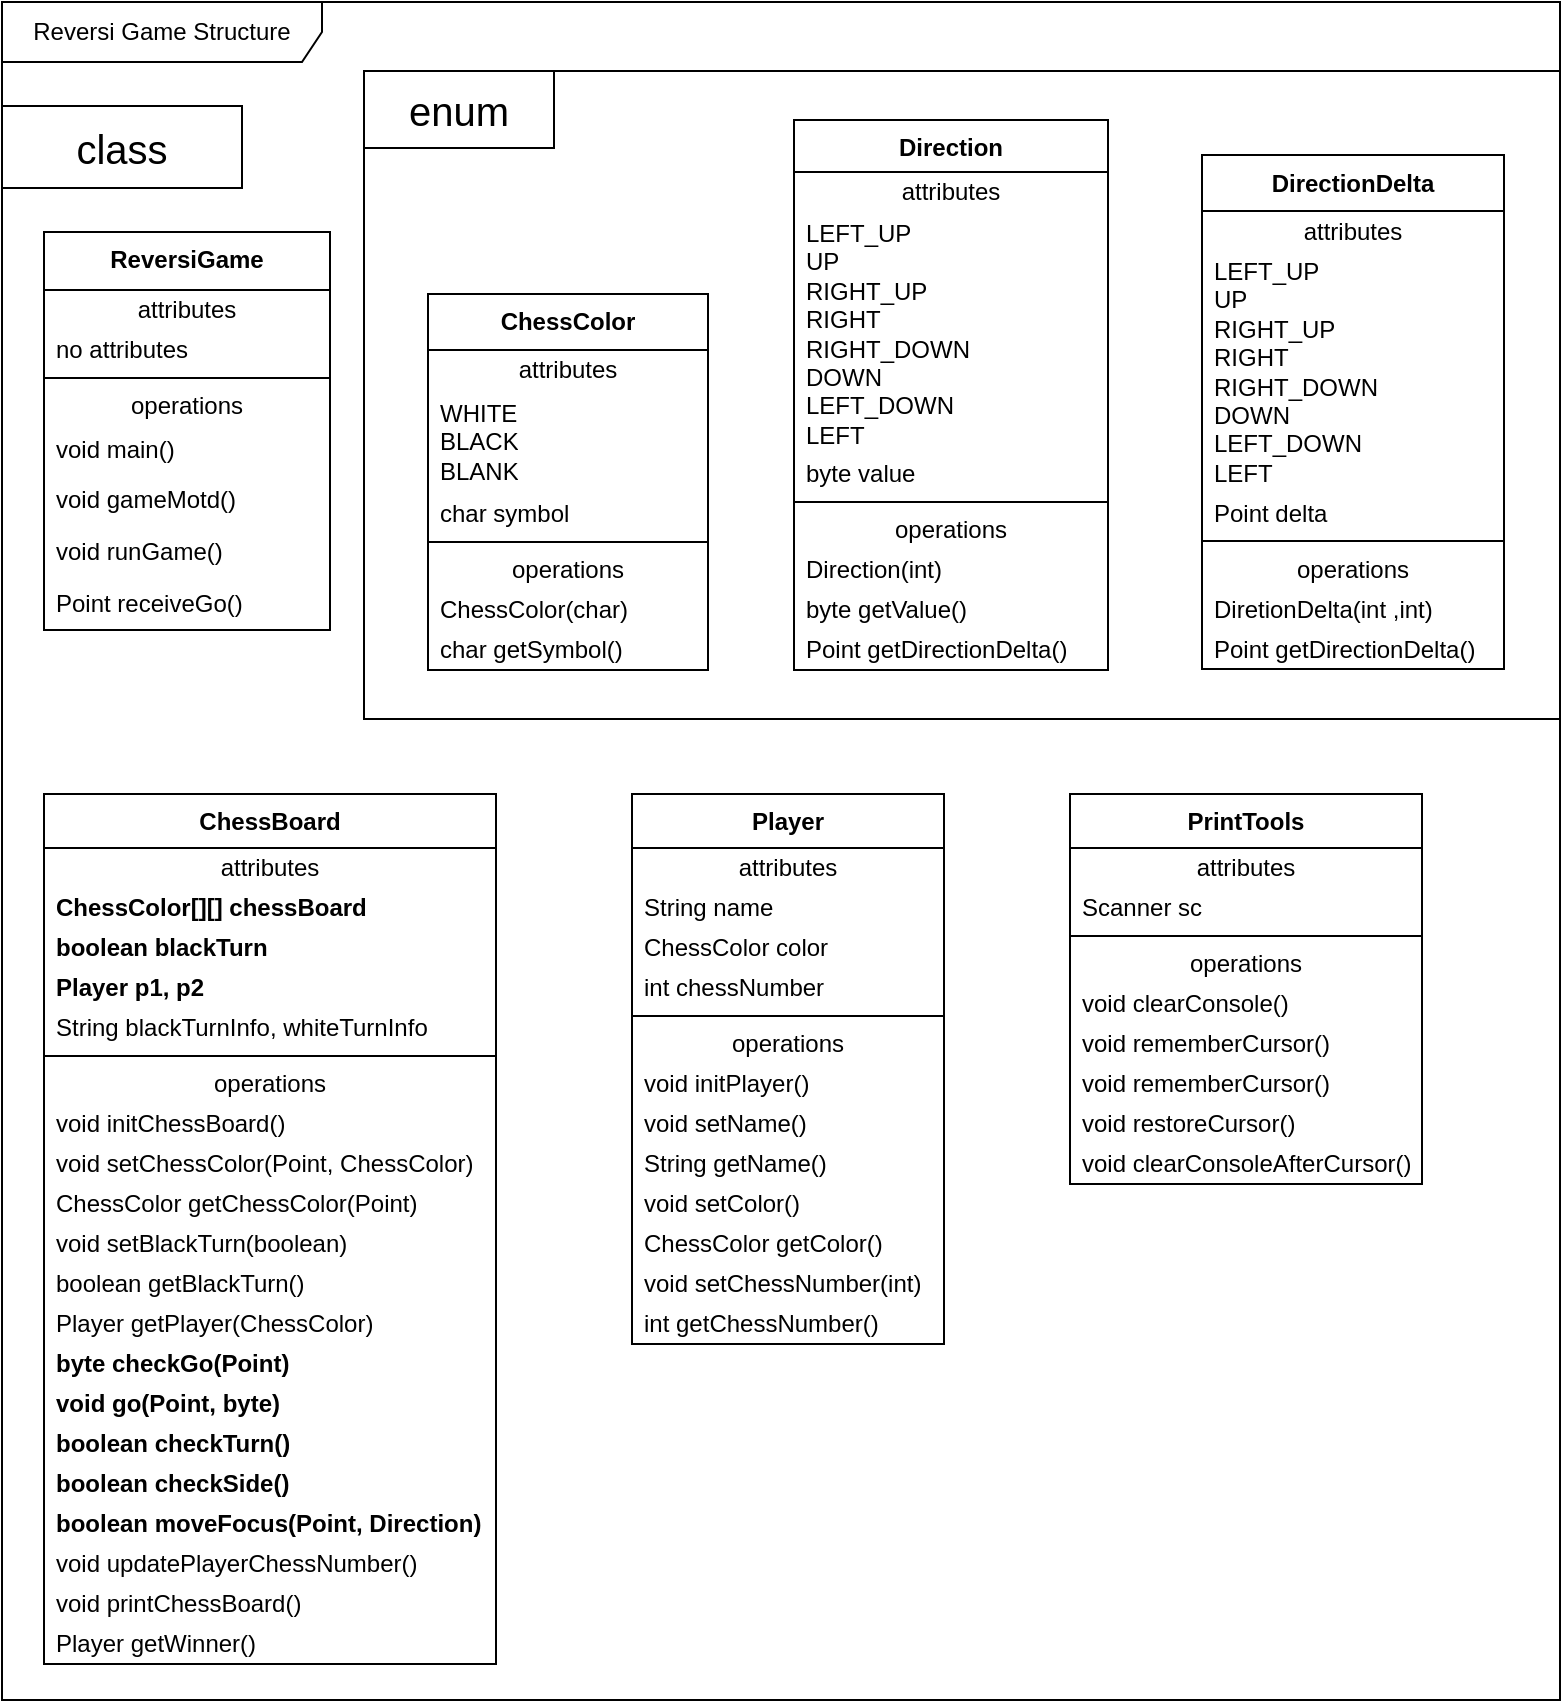 <mxfile>
    <diagram id="0vtlXx9JKqFsAMUlSWwV" name="第 1 页">
        <mxGraphModel dx="697" dy="662" grid="0" gridSize="10" guides="1" tooltips="1" connect="1" arrows="1" fold="1" page="1" pageScale="1" pageWidth="827" pageHeight="1169" background="#ffffff" math="0" shadow="0">
            <root>
                <mxCell id="0"/>
                <mxCell id="1" parent="0"/>
                <mxCell id="2" value="Reversi Game Structure" style="shape=umlFrame;whiteSpace=wrap;html=1;pointerEvents=0;recursiveResize=0;container=1;collapsible=0;width=160;gradientColor=none;labelBackgroundColor=default;" parent="1" vertex="1">
                    <mxGeometry x="22" y="28" width="779" height="849" as="geometry"/>
                </mxCell>
                <mxCell id="3" value="&lt;b&gt;ReversiGame&lt;/b&gt;&lt;div&gt;&lt;br&gt;&lt;/div&gt;" style="swimlane;fontStyle=0;align=center;verticalAlign=top;childLayout=stackLayout;horizontal=1;startSize=29;horizontalStack=0;resizeParent=1;resizeParentMax=0;resizeLast=0;collapsible=0;marginBottom=0;html=1;whiteSpace=wrap;" parent="2" vertex="1">
                    <mxGeometry x="21" y="115" width="143" height="199" as="geometry"/>
                </mxCell>
                <mxCell id="4" value="attributes" style="text;html=1;strokeColor=none;fillColor=none;align=center;verticalAlign=middle;spacingLeft=4;spacingRight=4;overflow=hidden;rotatable=0;points=[[0,0.5],[1,0.5]];portConstraint=eastwest;whiteSpace=wrap;" parent="3" vertex="1">
                    <mxGeometry y="29" width="143" height="20" as="geometry"/>
                </mxCell>
                <mxCell id="5" value="no attributes" style="text;html=1;strokeColor=none;fillColor=none;align=left;verticalAlign=middle;spacingLeft=4;spacingRight=4;overflow=hidden;rotatable=0;points=[[0,0.5],[1,0.5]];portConstraint=eastwest;whiteSpace=wrap;" parent="3" vertex="1">
                    <mxGeometry y="49" width="143" height="20" as="geometry"/>
                </mxCell>
                <mxCell id="8" value="" style="line;strokeWidth=1;fillColor=none;align=left;verticalAlign=middle;spacingTop=-1;spacingLeft=3;spacingRight=3;rotatable=0;labelPosition=right;points=[];portConstraint=eastwest;" parent="3" vertex="1">
                    <mxGeometry y="69" width="143" height="8" as="geometry"/>
                </mxCell>
                <mxCell id="9" value="operations" style="text;html=1;strokeColor=none;fillColor=none;align=center;verticalAlign=middle;spacingLeft=4;spacingRight=4;overflow=hidden;rotatable=0;points=[[0,0.5],[1,0.5]];portConstraint=eastwest;whiteSpace=wrap;" parent="3" vertex="1">
                    <mxGeometry y="77" width="143" height="20" as="geometry"/>
                </mxCell>
                <mxCell id="10" value="void main()" style="text;html=1;strokeColor=none;fillColor=none;align=left;verticalAlign=middle;spacingLeft=4;spacingRight=4;overflow=hidden;rotatable=0;points=[[0,0.5],[1,0.5]];portConstraint=eastwest;whiteSpace=wrap;" parent="3" vertex="1">
                    <mxGeometry y="97" width="143" height="24" as="geometry"/>
                </mxCell>
                <mxCell id="44" value="void gameMotd()" style="text;html=1;strokeColor=none;fillColor=none;align=left;verticalAlign=middle;spacingLeft=4;spacingRight=4;overflow=hidden;rotatable=0;points=[[0,0.5],[1,0.5]];portConstraint=eastwest;whiteSpace=wrap;" parent="3" vertex="1">
                    <mxGeometry y="121" width="143" height="26" as="geometry"/>
                </mxCell>
                <mxCell id="48" value="void runGame()" style="text;html=1;strokeColor=none;fillColor=none;align=left;verticalAlign=middle;spacingLeft=4;spacingRight=4;overflow=hidden;rotatable=0;points=[[0,0.5],[1,0.5]];portConstraint=eastwest;whiteSpace=wrap;" parent="3" vertex="1">
                    <mxGeometry y="147" width="143" height="26" as="geometry"/>
                </mxCell>
                <mxCell id="49" value="Point receiveGo()" style="text;html=1;strokeColor=none;fillColor=none;align=left;verticalAlign=middle;spacingLeft=4;spacingRight=4;overflow=hidden;rotatable=0;points=[[0,0.5],[1,0.5]];portConstraint=eastwest;whiteSpace=wrap;" parent="3" vertex="1">
                    <mxGeometry y="173" width="143" height="26" as="geometry"/>
                </mxCell>
                <mxCell id="79" value="" style="rounded=0;whiteSpace=wrap;html=1;" parent="2" vertex="1">
                    <mxGeometry x="181" y="34.5" width="598" height="324" as="geometry"/>
                </mxCell>
                <mxCell id="50" value="&lt;b&gt;ChessColor&lt;/b&gt;&lt;div&gt;&lt;br/&gt;&lt;/div&gt;" style="swimlane;fontStyle=0;align=center;verticalAlign=top;childLayout=stackLayout;horizontal=1;startSize=28;horizontalStack=0;resizeParent=1;resizeParentMax=0;resizeLast=0;collapsible=0;marginBottom=0;html=1;whiteSpace=wrap;" parent="2" vertex="1">
                    <mxGeometry x="213" y="146" width="140" height="188" as="geometry"/>
                </mxCell>
                <mxCell id="51" value="attributes" style="text;html=1;strokeColor=none;fillColor=none;align=center;verticalAlign=middle;spacingLeft=4;spacingRight=4;overflow=hidden;rotatable=0;points=[[0,0.5],[1,0.5]];portConstraint=eastwest;whiteSpace=wrap;" parent="50" vertex="1">
                    <mxGeometry y="28" width="140" height="20" as="geometry"/>
                </mxCell>
                <mxCell id="52" value="WHITE&lt;div&gt;BLACK&lt;/div&gt;&lt;div&gt;BLANK&lt;/div&gt;" style="text;html=1;strokeColor=none;fillColor=none;align=left;verticalAlign=middle;spacingLeft=4;spacingRight=4;overflow=hidden;rotatable=0;points=[[0,0.5],[1,0.5]];portConstraint=eastwest;whiteSpace=wrap;" parent="50" vertex="1">
                    <mxGeometry y="48" width="140" height="52" as="geometry"/>
                </mxCell>
                <mxCell id="54" value="char symbol" style="text;html=1;strokeColor=none;fillColor=none;align=left;verticalAlign=middle;spacingLeft=4;spacingRight=4;overflow=hidden;rotatable=0;points=[[0,0.5],[1,0.5]];portConstraint=eastwest;whiteSpace=wrap;" parent="50" vertex="1">
                    <mxGeometry y="100" width="140" height="20" as="geometry"/>
                </mxCell>
                <mxCell id="55" value="" style="line;strokeWidth=1;fillColor=none;align=left;verticalAlign=middle;spacingTop=-1;spacingLeft=3;spacingRight=3;rotatable=0;labelPosition=right;points=[];portConstraint=eastwest;" parent="50" vertex="1">
                    <mxGeometry y="120" width="140" height="8" as="geometry"/>
                </mxCell>
                <mxCell id="56" value="operations" style="text;html=1;strokeColor=none;fillColor=none;align=center;verticalAlign=middle;spacingLeft=4;spacingRight=4;overflow=hidden;rotatable=0;points=[[0,0.5],[1,0.5]];portConstraint=eastwest;whiteSpace=wrap;" parent="50" vertex="1">
                    <mxGeometry y="128" width="140" height="20" as="geometry"/>
                </mxCell>
                <mxCell id="57" value="ChessColor(char)" style="text;html=1;strokeColor=none;fillColor=none;align=left;verticalAlign=middle;spacingLeft=4;spacingRight=4;overflow=hidden;rotatable=0;points=[[0,0.5],[1,0.5]];portConstraint=eastwest;whiteSpace=wrap;" parent="50" vertex="1">
                    <mxGeometry y="148" width="140" height="20" as="geometry"/>
                </mxCell>
                <mxCell id="58" value="char getSymbol()" style="text;html=1;strokeColor=none;fillColor=none;align=left;verticalAlign=middle;spacingLeft=4;spacingRight=4;overflow=hidden;rotatable=0;points=[[0,0.5],[1,0.5]];portConstraint=eastwest;whiteSpace=wrap;" parent="50" vertex="1">
                    <mxGeometry y="168" width="140" height="20" as="geometry"/>
                </mxCell>
                <mxCell id="59" value="&lt;b&gt;Direction&lt;/b&gt;" style="swimlane;fontStyle=0;align=center;verticalAlign=top;childLayout=stackLayout;horizontal=1;startSize=26;horizontalStack=0;resizeParent=1;resizeParentMax=0;resizeLast=0;collapsible=0;marginBottom=0;html=1;whiteSpace=wrap;" parent="2" vertex="1">
                    <mxGeometry x="396" y="59" width="157" height="275" as="geometry"/>
                </mxCell>
                <mxCell id="60" value="attributes" style="text;html=1;strokeColor=none;fillColor=none;align=center;verticalAlign=middle;spacingLeft=4;spacingRight=4;overflow=hidden;rotatable=0;points=[[0,0.5],[1,0.5]];portConstraint=eastwest;whiteSpace=wrap;" parent="59" vertex="1">
                    <mxGeometry y="26" width="157" height="20" as="geometry"/>
                </mxCell>
                <mxCell id="61" value="LEFT_UP&lt;div&gt;UP&lt;/div&gt;&lt;div&gt;RIGHT_UP&lt;/div&gt;&lt;div&gt;RIGHT&lt;br&gt;RIGHT_DOWN&lt;br&gt;DOWN&lt;br&gt;LEFT_DOWN&lt;br&gt;LEFT&lt;/div&gt;" style="text;html=1;strokeColor=none;fillColor=none;align=left;verticalAlign=middle;spacingLeft=4;spacingRight=4;overflow=hidden;rotatable=0;points=[[0,0.5],[1,0.5]];portConstraint=eastwest;whiteSpace=wrap;" parent="59" vertex="1">
                    <mxGeometry y="46" width="157" height="121" as="geometry"/>
                </mxCell>
                <mxCell id="63" value="byte value" style="text;html=1;strokeColor=none;fillColor=none;align=left;verticalAlign=middle;spacingLeft=4;spacingRight=4;overflow=hidden;rotatable=0;points=[[0,0.5],[1,0.5]];portConstraint=eastwest;whiteSpace=wrap;" parent="59" vertex="1">
                    <mxGeometry y="167" width="157" height="20" as="geometry"/>
                </mxCell>
                <mxCell id="64" value="" style="line;strokeWidth=1;fillColor=none;align=left;verticalAlign=middle;spacingTop=-1;spacingLeft=3;spacingRight=3;rotatable=0;labelPosition=right;points=[];portConstraint=eastwest;" parent="59" vertex="1">
                    <mxGeometry y="187" width="157" height="8" as="geometry"/>
                </mxCell>
                <mxCell id="65" value="operations" style="text;html=1;strokeColor=none;fillColor=none;align=center;verticalAlign=middle;spacingLeft=4;spacingRight=4;overflow=hidden;rotatable=0;points=[[0,0.5],[1,0.5]];portConstraint=eastwest;whiteSpace=wrap;" parent="59" vertex="1">
                    <mxGeometry y="195" width="157" height="20" as="geometry"/>
                </mxCell>
                <mxCell id="66" value="Direction(int)" style="text;html=1;strokeColor=none;fillColor=none;align=left;verticalAlign=middle;spacingLeft=4;spacingRight=4;overflow=hidden;rotatable=0;points=[[0,0.5],[1,0.5]];portConstraint=eastwest;whiteSpace=wrap;" parent="59" vertex="1">
                    <mxGeometry y="215" width="157" height="20" as="geometry"/>
                </mxCell>
                <mxCell id="67" value="byte getValue()" style="text;html=1;strokeColor=none;fillColor=none;align=left;verticalAlign=middle;spacingLeft=4;spacingRight=4;overflow=hidden;rotatable=0;points=[[0,0.5],[1,0.5]];portConstraint=eastwest;whiteSpace=wrap;" parent="59" vertex="1">
                    <mxGeometry y="235" width="157" height="20" as="geometry"/>
                </mxCell>
                <mxCell id="68" value="Point getDirectionDelta()" style="text;html=1;strokeColor=none;fillColor=none;align=left;verticalAlign=middle;spacingLeft=4;spacingRight=4;overflow=hidden;rotatable=0;points=[[0,0.5],[1,0.5]];portConstraint=eastwest;whiteSpace=wrap;" parent="59" vertex="1">
                    <mxGeometry y="255" width="157" height="20" as="geometry"/>
                </mxCell>
                <mxCell id="69" value="&lt;span&gt;&lt;b&gt;DirectionDelta&lt;/b&gt;&lt;/span&gt;" style="swimlane;fontStyle=0;align=center;verticalAlign=top;childLayout=stackLayout;horizontal=1;startSize=28;horizontalStack=0;resizeParent=1;resizeParentMax=0;resizeLast=0;collapsible=0;marginBottom=0;html=1;whiteSpace=wrap;" parent="2" vertex="1">
                    <mxGeometry x="600" y="76.5" width="151" height="257" as="geometry"/>
                </mxCell>
                <mxCell id="70" value="attributes" style="text;html=1;strokeColor=none;fillColor=none;align=center;verticalAlign=middle;spacingLeft=4;spacingRight=4;overflow=hidden;rotatable=0;points=[[0,0.5],[1,0.5]];portConstraint=eastwest;whiteSpace=wrap;" parent="69" vertex="1">
                    <mxGeometry y="28" width="151" height="20" as="geometry"/>
                </mxCell>
                <mxCell id="77" value="LEFT_UP&lt;div&gt;UP&lt;/div&gt;&lt;div&gt;RIGHT_UP&lt;/div&gt;&lt;div&gt;RIGHT&lt;br&gt;RIGHT_DOWN&lt;br&gt;DOWN&lt;br&gt;LEFT_DOWN&lt;br&gt;LEFT&lt;/div&gt;" style="text;html=1;strokeColor=none;fillColor=none;align=left;verticalAlign=middle;spacingLeft=4;spacingRight=4;overflow=hidden;rotatable=0;points=[[0,0.5],[1,0.5]];portConstraint=eastwest;whiteSpace=wrap;" parent="69" vertex="1">
                    <mxGeometry y="48" width="151" height="121" as="geometry"/>
                </mxCell>
                <mxCell id="73" value="Point delta" style="text;html=1;strokeColor=none;fillColor=none;align=left;verticalAlign=middle;spacingLeft=4;spacingRight=4;overflow=hidden;rotatable=0;points=[[0,0.5],[1,0.5]];portConstraint=eastwest;whiteSpace=wrap;" parent="69" vertex="1">
                    <mxGeometry y="169" width="151" height="20" as="geometry"/>
                </mxCell>
                <mxCell id="74" value="" style="line;strokeWidth=1;fillColor=none;align=left;verticalAlign=middle;spacingTop=-1;spacingLeft=3;spacingRight=3;rotatable=0;labelPosition=right;points=[];portConstraint=eastwest;" parent="69" vertex="1">
                    <mxGeometry y="189" width="151" height="8" as="geometry"/>
                </mxCell>
                <mxCell id="75" value="operations" style="text;html=1;strokeColor=none;fillColor=none;align=center;verticalAlign=middle;spacingLeft=4;spacingRight=4;overflow=hidden;rotatable=0;points=[[0,0.5],[1,0.5]];portConstraint=eastwest;whiteSpace=wrap;" parent="69" vertex="1">
                    <mxGeometry y="197" width="151" height="20" as="geometry"/>
                </mxCell>
                <mxCell id="76" value="DiretionDelta(int ,int)" style="text;html=1;strokeColor=none;fillColor=none;align=left;verticalAlign=middle;spacingLeft=4;spacingRight=4;overflow=hidden;rotatable=0;points=[[0,0.5],[1,0.5]];portConstraint=eastwest;whiteSpace=wrap;" parent="69" vertex="1">
                    <mxGeometry y="217" width="151" height="20" as="geometry"/>
                </mxCell>
                <mxCell id="78" value="Point getDirectionDelta()" style="text;html=1;strokeColor=none;fillColor=none;align=left;verticalAlign=middle;spacingLeft=4;spacingRight=4;overflow=hidden;rotatable=0;points=[[0,0.5],[1,0.5]];portConstraint=eastwest;whiteSpace=wrap;" parent="69" vertex="1">
                    <mxGeometry y="237" width="151" height="20" as="geometry"/>
                </mxCell>
                <mxCell id="80" value="&lt;font style=&quot;font-size: 20px;&quot;&gt;enum&lt;/font&gt;" style="rounded=0;whiteSpace=wrap;html=1;" parent="2" vertex="1">
                    <mxGeometry x="181" y="34.5" width="95" height="38.5" as="geometry"/>
                </mxCell>
                <mxCell id="82" value="&lt;b&gt;ChessBoard&lt;/b&gt;" style="swimlane;fontStyle=0;align=center;verticalAlign=top;childLayout=stackLayout;horizontal=1;startSize=27;horizontalStack=0;resizeParent=1;resizeParentMax=0;resizeLast=0;collapsible=0;marginBottom=0;html=1;whiteSpace=wrap;" parent="2" vertex="1">
                    <mxGeometry x="21" y="396" width="226" height="435" as="geometry"/>
                </mxCell>
                <mxCell id="83" value="attributes" style="text;html=1;strokeColor=none;fillColor=none;align=center;verticalAlign=middle;spacingLeft=4;spacingRight=4;overflow=hidden;rotatable=0;points=[[0,0.5],[1,0.5]];portConstraint=eastwest;whiteSpace=wrap;" parent="82" vertex="1">
                    <mxGeometry y="27" width="226" height="20" as="geometry"/>
                </mxCell>
                <mxCell id="84" value="ChessColor[][] chessBoard" style="text;html=1;strokeColor=none;fillColor=none;align=left;verticalAlign=middle;spacingLeft=4;spacingRight=4;overflow=hidden;rotatable=0;points=[[0,0.5],[1,0.5]];portConstraint=eastwest;whiteSpace=wrap;fontStyle=1" parent="82" vertex="1">
                    <mxGeometry y="47" width="226" height="20" as="geometry"/>
                </mxCell>
                <mxCell id="91" value="boolean blackTurn" style="text;html=1;strokeColor=none;fillColor=none;align=left;verticalAlign=middle;spacingLeft=4;spacingRight=4;overflow=hidden;rotatable=0;points=[[0,0.5],[1,0.5]];portConstraint=eastwest;whiteSpace=wrap;fontStyle=1" parent="82" vertex="1">
                    <mxGeometry y="67" width="226" height="20" as="geometry"/>
                </mxCell>
                <mxCell id="92" value="Player p1, p2" style="text;html=1;strokeColor=none;fillColor=none;align=left;verticalAlign=middle;spacingLeft=4;spacingRight=4;overflow=hidden;rotatable=0;points=[[0,0.5],[1,0.5]];portConstraint=eastwest;whiteSpace=wrap;fontStyle=1" parent="82" vertex="1">
                    <mxGeometry y="87" width="226" height="20" as="geometry"/>
                </mxCell>
                <mxCell id="93" value="String blackTurnInfo, whiteTurnInfo" style="text;html=1;strokeColor=none;fillColor=none;align=left;verticalAlign=middle;spacingLeft=4;spacingRight=4;overflow=hidden;rotatable=0;points=[[0,0.5],[1,0.5]];portConstraint=eastwest;whiteSpace=wrap;" parent="82" vertex="1">
                    <mxGeometry y="107" width="226" height="20" as="geometry"/>
                </mxCell>
                <mxCell id="87" value="" style="line;strokeWidth=1;fillColor=none;align=left;verticalAlign=middle;spacingTop=-1;spacingLeft=3;spacingRight=3;rotatable=0;labelPosition=right;points=[];portConstraint=eastwest;" parent="82" vertex="1">
                    <mxGeometry y="127" width="226" height="8" as="geometry"/>
                </mxCell>
                <mxCell id="88" value="operations" style="text;html=1;strokeColor=none;fillColor=none;align=center;verticalAlign=middle;spacingLeft=4;spacingRight=4;overflow=hidden;rotatable=0;points=[[0,0.5],[1,0.5]];portConstraint=eastwest;whiteSpace=wrap;" parent="82" vertex="1">
                    <mxGeometry y="135" width="226" height="20" as="geometry"/>
                </mxCell>
                <mxCell id="89" value="void initChessBoard()" style="text;html=1;strokeColor=none;fillColor=none;align=left;verticalAlign=middle;spacingLeft=4;spacingRight=4;overflow=hidden;rotatable=0;points=[[0,0.5],[1,0.5]];portConstraint=eastwest;whiteSpace=wrap;" parent="82" vertex="1">
                    <mxGeometry y="155" width="226" height="20" as="geometry"/>
                </mxCell>
                <mxCell id="95" value="void setChessColor(Point, ChessColor)" style="text;html=1;strokeColor=none;fillColor=none;align=left;verticalAlign=middle;spacingLeft=4;spacingRight=4;overflow=hidden;rotatable=0;points=[[0,0.5],[1,0.5]];portConstraint=eastwest;whiteSpace=wrap;" parent="82" vertex="1">
                    <mxGeometry y="175" width="226" height="20" as="geometry"/>
                </mxCell>
                <mxCell id="96" value="ChessColor getChessColor(Point)" style="text;html=1;strokeColor=none;fillColor=none;align=left;verticalAlign=middle;spacingLeft=4;spacingRight=4;overflow=hidden;rotatable=0;points=[[0,0.5],[1,0.5]];portConstraint=eastwest;whiteSpace=wrap;" parent="82" vertex="1">
                    <mxGeometry y="195" width="226" height="20" as="geometry"/>
                </mxCell>
                <mxCell id="98" value="void setBlackTurn(boolean)" style="text;html=1;strokeColor=none;fillColor=none;align=left;verticalAlign=middle;spacingLeft=4;spacingRight=4;overflow=hidden;rotatable=0;points=[[0,0.5],[1,0.5]];portConstraint=eastwest;whiteSpace=wrap;" parent="82" vertex="1">
                    <mxGeometry y="215" width="226" height="20" as="geometry"/>
                </mxCell>
                <mxCell id="99" value="boolean getBlackTurn()" style="text;html=1;strokeColor=none;fillColor=none;align=left;verticalAlign=middle;spacingLeft=4;spacingRight=4;overflow=hidden;rotatable=0;points=[[0,0.5],[1,0.5]];portConstraint=eastwest;whiteSpace=wrap;" parent="82" vertex="1">
                    <mxGeometry y="235" width="226" height="20" as="geometry"/>
                </mxCell>
                <mxCell id="100" value="Player getPlayer(ChessColor)" style="text;html=1;strokeColor=none;fillColor=none;align=left;verticalAlign=middle;spacingLeft=4;spacingRight=4;overflow=hidden;rotatable=0;points=[[0,0.5],[1,0.5]];portConstraint=eastwest;whiteSpace=wrap;" parent="82" vertex="1">
                    <mxGeometry y="255" width="226" height="20" as="geometry"/>
                </mxCell>
                <mxCell id="101" value="byte checkGo(Point)" style="text;html=1;strokeColor=none;fillColor=none;align=left;verticalAlign=middle;spacingLeft=4;spacingRight=4;overflow=hidden;rotatable=0;points=[[0,0.5],[1,0.5]];portConstraint=eastwest;whiteSpace=wrap;fontStyle=1" parent="82" vertex="1">
                    <mxGeometry y="275" width="226" height="20" as="geometry"/>
                </mxCell>
                <mxCell id="102" value="void go(Point, byte)" style="text;html=1;strokeColor=none;fillColor=none;align=left;verticalAlign=middle;spacingLeft=4;spacingRight=4;overflow=hidden;rotatable=0;points=[[0,0.5],[1,0.5]];portConstraint=eastwest;whiteSpace=wrap;fontStyle=1" parent="82" vertex="1">
                    <mxGeometry y="295" width="226" height="20" as="geometry"/>
                </mxCell>
                <mxCell id="103" value="boolean checkTurn()" style="text;html=1;strokeColor=none;fillColor=none;align=left;verticalAlign=middle;spacingLeft=4;spacingRight=4;overflow=hidden;rotatable=0;points=[[0,0.5],[1,0.5]];portConstraint=eastwest;whiteSpace=wrap;fontStyle=1" parent="82" vertex="1">
                    <mxGeometry y="315" width="226" height="20" as="geometry"/>
                </mxCell>
                <mxCell id="104" value="boolean checkSide()" style="text;html=1;strokeColor=none;fillColor=none;align=left;verticalAlign=middle;spacingLeft=4;spacingRight=4;overflow=hidden;rotatable=0;points=[[0,0.5],[1,0.5]];portConstraint=eastwest;whiteSpace=wrap;fontStyle=1" parent="82" vertex="1">
                    <mxGeometry y="335" width="226" height="20" as="geometry"/>
                </mxCell>
                <mxCell id="106" value="boolean moveFocus(Point, Direction)" style="text;html=1;strokeColor=none;fillColor=none;align=left;verticalAlign=middle;spacingLeft=4;spacingRight=4;overflow=hidden;rotatable=0;points=[[0,0.5],[1,0.5]];portConstraint=eastwest;whiteSpace=wrap;fontStyle=1" parent="82" vertex="1">
                    <mxGeometry y="355" width="226" height="20" as="geometry"/>
                </mxCell>
                <mxCell id="105" value="void updatePlayerChessNumber()" style="text;html=1;strokeColor=none;fillColor=none;align=left;verticalAlign=middle;spacingLeft=4;spacingRight=4;overflow=hidden;rotatable=0;points=[[0,0.5],[1,0.5]];portConstraint=eastwest;whiteSpace=wrap;" parent="82" vertex="1">
                    <mxGeometry y="375" width="226" height="20" as="geometry"/>
                </mxCell>
                <mxCell id="107" value="void printChessBoard()" style="text;html=1;strokeColor=none;fillColor=none;align=left;verticalAlign=middle;spacingLeft=4;spacingRight=4;overflow=hidden;rotatable=0;points=[[0,0.5],[1,0.5]];portConstraint=eastwest;whiteSpace=wrap;" parent="82" vertex="1">
                    <mxGeometry y="395" width="226" height="20" as="geometry"/>
                </mxCell>
                <mxCell id="108" value="Player getWinner()" style="text;html=1;strokeColor=none;fillColor=none;align=left;verticalAlign=middle;spacingLeft=4;spacingRight=4;overflow=hidden;rotatable=0;points=[[0,0.5],[1,0.5]];portConstraint=eastwest;whiteSpace=wrap;" parent="82" vertex="1">
                    <mxGeometry y="415" width="226" height="20" as="geometry"/>
                </mxCell>
                <mxCell id="109" value="Player" style="swimlane;fontStyle=1;align=center;verticalAlign=top;childLayout=stackLayout;horizontal=1;startSize=27;horizontalStack=0;resizeParent=1;resizeParentMax=0;resizeLast=0;collapsible=0;marginBottom=0;html=1;whiteSpace=wrap;" parent="2" vertex="1">
                    <mxGeometry x="315" y="396" width="156" height="275" as="geometry"/>
                </mxCell>
                <mxCell id="110" value="attributes" style="text;html=1;strokeColor=none;fillColor=none;align=center;verticalAlign=middle;spacingLeft=4;spacingRight=4;overflow=hidden;rotatable=0;points=[[0,0.5],[1,0.5]];portConstraint=eastwest;whiteSpace=wrap;" parent="109" vertex="1">
                    <mxGeometry y="27" width="156" height="20" as="geometry"/>
                </mxCell>
                <mxCell id="111" value="String name" style="text;html=1;strokeColor=none;fillColor=none;align=left;verticalAlign=middle;spacingLeft=4;spacingRight=4;overflow=hidden;rotatable=0;points=[[0,0.5],[1,0.5]];portConstraint=eastwest;whiteSpace=wrap;" parent="109" vertex="1">
                    <mxGeometry y="47" width="156" height="20" as="geometry"/>
                </mxCell>
                <mxCell id="117" value="ChessColor color" style="text;html=1;strokeColor=none;fillColor=none;align=left;verticalAlign=middle;spacingLeft=4;spacingRight=4;overflow=hidden;rotatable=0;points=[[0,0.5],[1,0.5]];portConstraint=eastwest;whiteSpace=wrap;" parent="109" vertex="1">
                    <mxGeometry y="67" width="156" height="20" as="geometry"/>
                </mxCell>
                <mxCell id="118" value="int chessNumber" style="text;html=1;strokeColor=none;fillColor=none;align=left;verticalAlign=middle;spacingLeft=4;spacingRight=4;overflow=hidden;rotatable=0;points=[[0,0.5],[1,0.5]];portConstraint=eastwest;whiteSpace=wrap;" parent="109" vertex="1">
                    <mxGeometry y="87" width="156" height="20" as="geometry"/>
                </mxCell>
                <mxCell id="114" value="" style="line;strokeWidth=1;fillColor=none;align=left;verticalAlign=middle;spacingTop=-1;spacingLeft=3;spacingRight=3;rotatable=0;labelPosition=right;points=[];portConstraint=eastwest;" parent="109" vertex="1">
                    <mxGeometry y="107" width="156" height="8" as="geometry"/>
                </mxCell>
                <mxCell id="115" value="operations" style="text;html=1;strokeColor=none;fillColor=none;align=center;verticalAlign=middle;spacingLeft=4;spacingRight=4;overflow=hidden;rotatable=0;points=[[0,0.5],[1,0.5]];portConstraint=eastwest;whiteSpace=wrap;" parent="109" vertex="1">
                    <mxGeometry y="115" width="156" height="20" as="geometry"/>
                </mxCell>
                <mxCell id="116" value="void initPlayer()" style="text;html=1;strokeColor=none;fillColor=none;align=left;verticalAlign=middle;spacingLeft=4;spacingRight=4;overflow=hidden;rotatable=0;points=[[0,0.5],[1,0.5]];portConstraint=eastwest;whiteSpace=wrap;" parent="109" vertex="1">
                    <mxGeometry y="135" width="156" height="20" as="geometry"/>
                </mxCell>
                <mxCell id="119" value="void setName()" style="text;html=1;strokeColor=none;fillColor=none;align=left;verticalAlign=middle;spacingLeft=4;spacingRight=4;overflow=hidden;rotatable=0;points=[[0,0.5],[1,0.5]];portConstraint=eastwest;whiteSpace=wrap;" parent="109" vertex="1">
                    <mxGeometry y="155" width="156" height="20" as="geometry"/>
                </mxCell>
                <mxCell id="120" value="String getName()" style="text;html=1;strokeColor=none;fillColor=none;align=left;verticalAlign=middle;spacingLeft=4;spacingRight=4;overflow=hidden;rotatable=0;points=[[0,0.5],[1,0.5]];portConstraint=eastwest;whiteSpace=wrap;" parent="109" vertex="1">
                    <mxGeometry y="175" width="156" height="20" as="geometry"/>
                </mxCell>
                <mxCell id="121" value="void setColor()" style="text;html=1;strokeColor=none;fillColor=none;align=left;verticalAlign=middle;spacingLeft=4;spacingRight=4;overflow=hidden;rotatable=0;points=[[0,0.5],[1,0.5]];portConstraint=eastwest;whiteSpace=wrap;" parent="109" vertex="1">
                    <mxGeometry y="195" width="156" height="20" as="geometry"/>
                </mxCell>
                <mxCell id="122" value="ChessColor getColor()" style="text;html=1;strokeColor=none;fillColor=none;align=left;verticalAlign=middle;spacingLeft=4;spacingRight=4;overflow=hidden;rotatable=0;points=[[0,0.5],[1,0.5]];portConstraint=eastwest;whiteSpace=wrap;" parent="109" vertex="1">
                    <mxGeometry y="215" width="156" height="20" as="geometry"/>
                </mxCell>
                <mxCell id="123" value="void setChessNumber(int)" style="text;html=1;strokeColor=none;fillColor=none;align=left;verticalAlign=middle;spacingLeft=4;spacingRight=4;overflow=hidden;rotatable=0;points=[[0,0.5],[1,0.5]];portConstraint=eastwest;whiteSpace=wrap;" parent="109" vertex="1">
                    <mxGeometry y="235" width="156" height="20" as="geometry"/>
                </mxCell>
                <mxCell id="124" value="int getChessNumber()" style="text;html=1;strokeColor=none;fillColor=none;align=left;verticalAlign=middle;spacingLeft=4;spacingRight=4;overflow=hidden;rotatable=0;points=[[0,0.5],[1,0.5]];portConstraint=eastwest;whiteSpace=wrap;" parent="109" vertex="1">
                    <mxGeometry y="255" width="156" height="20" as="geometry"/>
                </mxCell>
                <mxCell id="125" value="&lt;b&gt;PrintTools&lt;/b&gt;" style="swimlane;fontStyle=0;align=center;verticalAlign=top;childLayout=stackLayout;horizontal=1;startSize=27;horizontalStack=0;resizeParent=1;resizeParentMax=0;resizeLast=0;collapsible=0;marginBottom=0;html=1;whiteSpace=wrap;" parent="2" vertex="1">
                    <mxGeometry x="534" y="396" width="176" height="195" as="geometry"/>
                </mxCell>
                <mxCell id="126" value="attributes" style="text;html=1;strokeColor=none;fillColor=none;align=center;verticalAlign=middle;spacingLeft=4;spacingRight=4;overflow=hidden;rotatable=0;points=[[0,0.5],[1,0.5]];portConstraint=eastwest;whiteSpace=wrap;" parent="125" vertex="1">
                    <mxGeometry y="27" width="176" height="20" as="geometry"/>
                </mxCell>
                <mxCell id="127" value="Scanner sc" style="text;html=1;strokeColor=none;fillColor=none;align=left;verticalAlign=middle;spacingLeft=4;spacingRight=4;overflow=hidden;rotatable=0;points=[[0,0.5],[1,0.5]];portConstraint=eastwest;whiteSpace=wrap;" parent="125" vertex="1">
                    <mxGeometry y="47" width="176" height="20" as="geometry"/>
                </mxCell>
                <mxCell id="130" value="" style="line;strokeWidth=1;fillColor=none;align=left;verticalAlign=middle;spacingTop=-1;spacingLeft=3;spacingRight=3;rotatable=0;labelPosition=right;points=[];portConstraint=eastwest;" parent="125" vertex="1">
                    <mxGeometry y="67" width="176" height="8" as="geometry"/>
                </mxCell>
                <mxCell id="131" value="operations" style="text;html=1;strokeColor=none;fillColor=none;align=center;verticalAlign=middle;spacingLeft=4;spacingRight=4;overflow=hidden;rotatable=0;points=[[0,0.5],[1,0.5]];portConstraint=eastwest;whiteSpace=wrap;" parent="125" vertex="1">
                    <mxGeometry y="75" width="176" height="20" as="geometry"/>
                </mxCell>
                <mxCell id="132" value="void clearConsole()" style="text;html=1;strokeColor=none;fillColor=none;align=left;verticalAlign=middle;spacingLeft=4;spacingRight=4;overflow=hidden;rotatable=0;points=[[0,0.5],[1,0.5]];portConstraint=eastwest;whiteSpace=wrap;" parent="125" vertex="1">
                    <mxGeometry y="95" width="176" height="20" as="geometry"/>
                </mxCell>
                <mxCell id="134" value="void rememberCursor()" style="text;html=1;strokeColor=none;fillColor=none;align=left;verticalAlign=middle;spacingLeft=4;spacingRight=4;overflow=hidden;rotatable=0;points=[[0,0.5],[1,0.5]];portConstraint=eastwest;whiteSpace=wrap;" parent="125" vertex="1">
                    <mxGeometry y="115" width="176" height="20" as="geometry"/>
                </mxCell>
                <mxCell id="135" value="void rememberCursor()" style="text;html=1;strokeColor=none;fillColor=none;align=left;verticalAlign=middle;spacingLeft=4;spacingRight=4;overflow=hidden;rotatable=0;points=[[0,0.5],[1,0.5]];portConstraint=eastwest;whiteSpace=wrap;" parent="125" vertex="1">
                    <mxGeometry y="135" width="176" height="20" as="geometry"/>
                </mxCell>
                <mxCell id="136" value="void restoreCursor()" style="text;html=1;strokeColor=none;fillColor=none;align=left;verticalAlign=middle;spacingLeft=4;spacingRight=4;overflow=hidden;rotatable=0;points=[[0,0.5],[1,0.5]];portConstraint=eastwest;whiteSpace=wrap;" parent="125" vertex="1">
                    <mxGeometry y="155" width="176" height="20" as="geometry"/>
                </mxCell>
                <mxCell id="137" value="void clearConsoleAfterCursor()" style="text;html=1;strokeColor=none;fillColor=none;align=left;verticalAlign=middle;spacingLeft=4;spacingRight=4;overflow=hidden;rotatable=0;points=[[0,0.5],[1,0.5]];portConstraint=eastwest;whiteSpace=wrap;" parent="125" vertex="1">
                    <mxGeometry y="175" width="176" height="20" as="geometry"/>
                </mxCell>
                <mxCell id="138" value="&lt;font style=&quot;font-size: 20px;&quot;&gt;class&lt;/font&gt;" style="whiteSpace=wrap;html=1;" parent="2" vertex="1">
                    <mxGeometry y="52" width="120" height="41" as="geometry"/>
                </mxCell>
            </root>
        </mxGraphModel>
    </diagram>
</mxfile>